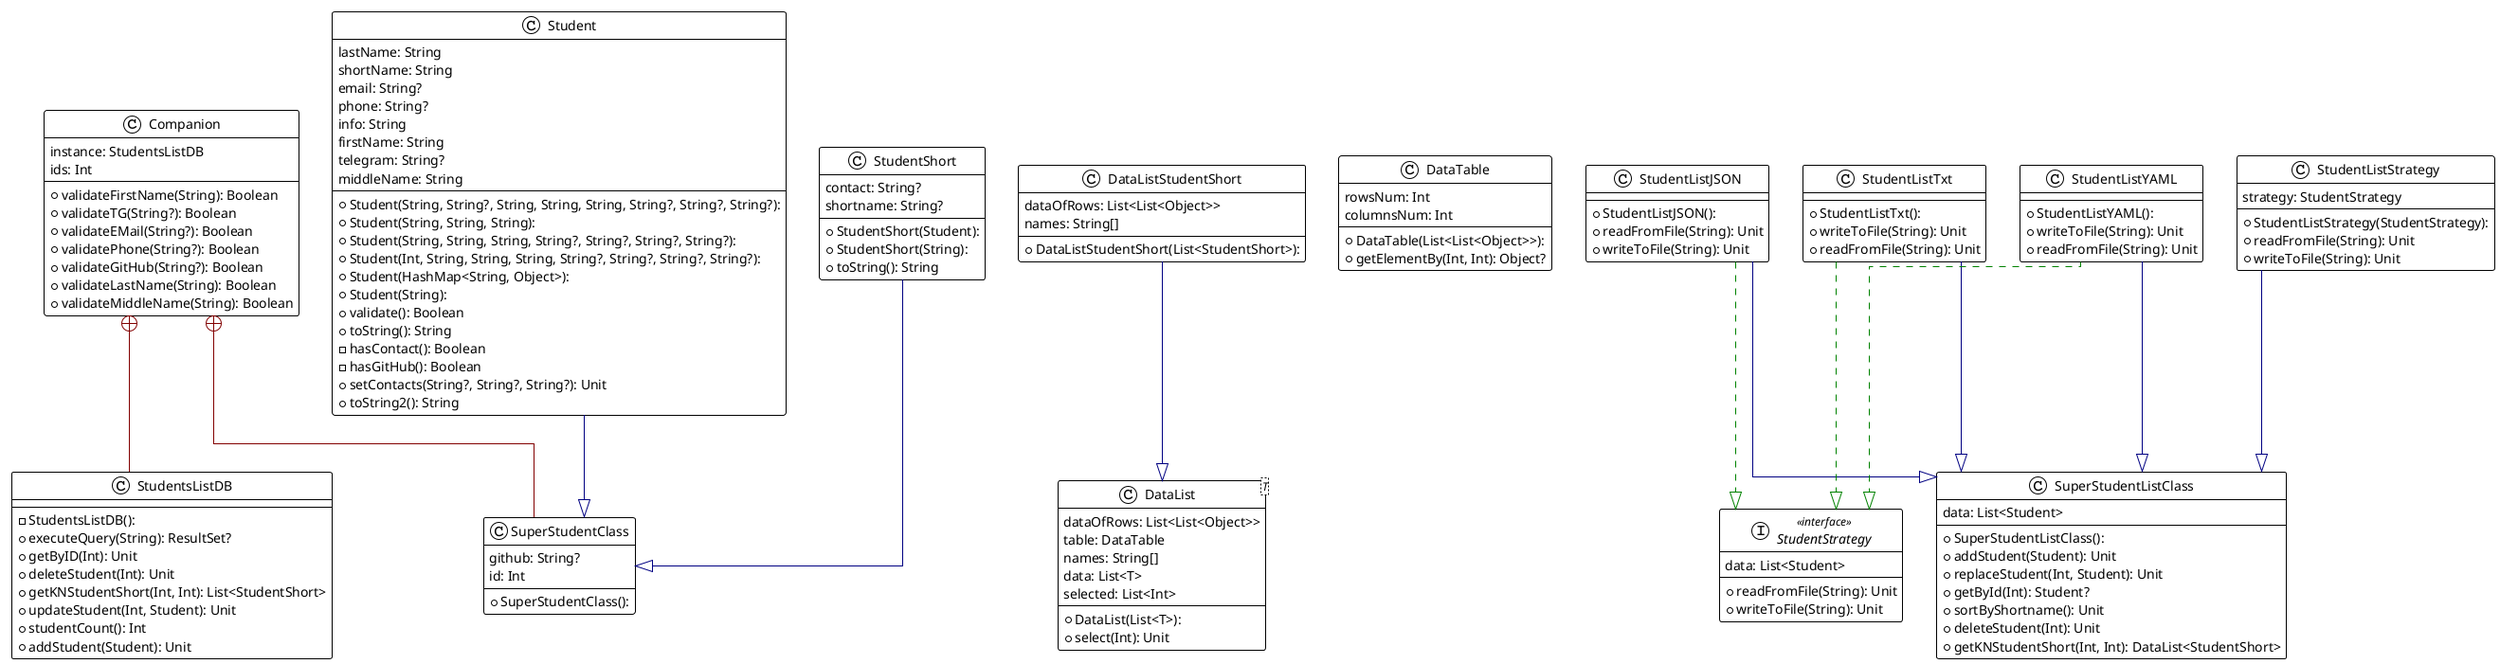 @startuml

!theme plain
top to bottom direction
skinparam linetype ortho

class Companion {
   instance: StudentsListDB
}
class Companion {
  + validateFirstName(String): Boolean
  + validateTG(String?): Boolean
  + validateEMail(String?): Boolean
  + validatePhone(String?): Boolean
  + validateGitHub(String?): Boolean
  + validateLastName(String): Boolean
  + validateMiddleName(String): Boolean
   ids: Int
}
class DataList<T> {
  + DataList(List<T>): 
  + select(Int): Unit
   dataOfRows: List<List<Object>>
   table: DataTable
   names: String[]
   data: List<T>
   selected: List<Int>
}
class DataListStudentShort {
  + DataListStudentShort(List<StudentShort>): 
   dataOfRows: List<List<Object>>
   names: String[]
}
class DataTable {
  + DataTable(List<List<Object>>): 
  + getElementBy(Int, Int): Object?
   rowsNum: Int
   columnsNum: Int
}
class Student {
  + Student(String, String?, String, String, String, String?, String?, String?): 
  + Student(String, String, String): 
  + Student(String, String, String, String?, String?, String?, String?): 
  + Student(Int, String, String, String, String?, String?, String?, String?): 
  + Student(HashMap<String, Object>): 
  + Student(String): 
  + validate(): Boolean
  + toString(): String
  - hasContact(): Boolean
  - hasGitHub(): Boolean
  + setContacts(String?, String?, String?): Unit
  + toString2(): String
   lastName: String
   shortName: String
   email: String?
   phone: String?
   info: String
   firstName: String
   telegram: String?
   middleName: String
}
class StudentListJSON {
  + StudentListJSON(): 
  + readFromFile(String): Unit
  + writeToFile(String): Unit
}
class StudentListStrategy {
  + StudentListStrategy(StudentStrategy): 
  + readFromFile(String): Unit
  + writeToFile(String): Unit
   strategy: StudentStrategy
}
class StudentListTxt {
  + StudentListTxt(): 
  + writeToFile(String): Unit
  + readFromFile(String): Unit
}
class StudentListYAML {
  + StudentListYAML(): 
  + writeToFile(String): Unit
  + readFromFile(String): Unit
}
class StudentShort {
  + StudentShort(Student): 
  + StudentShort(String): 
  + toString(): String
   contact: String?
   shortname: String?
}
interface StudentStrategy << interface >> {
  + readFromFile(String): Unit
  + writeToFile(String): Unit
   data: List<Student>
}
class StudentsListDB {
  - StudentsListDB(): 
  + executeQuery(String): ResultSet?
  + getByID(Int): Unit
  + deleteStudent(Int): Unit
  + getKNStudentShort(Int, Int): List<StudentShort>
  + updateStudent(Int, Student): Unit
  + studentCount(): Int
  + addStudent(Student): Unit
}
class SuperStudentClass {
  + SuperStudentClass(): 
   github: String?
   id: Int
}
class SuperStudentListClass {
  + SuperStudentListClass(): 
  + addStudent(Student): Unit
  + replaceStudent(Int, Student): Unit
  + getById(Int): Student?
  + sortByShortname(): Unit
  + deleteStudent(Int): Unit
  + getKNStudentShort(Int, Int): DataList<StudentShort>
   data: List<Student>
}

Companion              +-[#820000,plain]-  StudentsListDB        
Companion              +-[#820000,plain]-  SuperStudentClass     
DataListStudentShort   -[#000082,plain]-^  DataList              
Student                -[#000082,plain]-^  SuperStudentClass     
StudentListJSON        -[#008200,dashed]-^  StudentStrategy       
StudentListJSON        -[#000082,plain]-^  SuperStudentListClass 
StudentListStrategy    -[#000082,plain]-^  SuperStudentListClass 
StudentListTxt         -[#008200,dashed]-^  StudentStrategy       
StudentListTxt         -[#000082,plain]-^  SuperStudentListClass 
StudentListYAML        -[#008200,dashed]-^  StudentStrategy       
StudentListYAML        -[#000082,plain]-^  SuperStudentListClass 
StudentShort           -[#000082,plain]-^  SuperStudentClass     
@enduml
